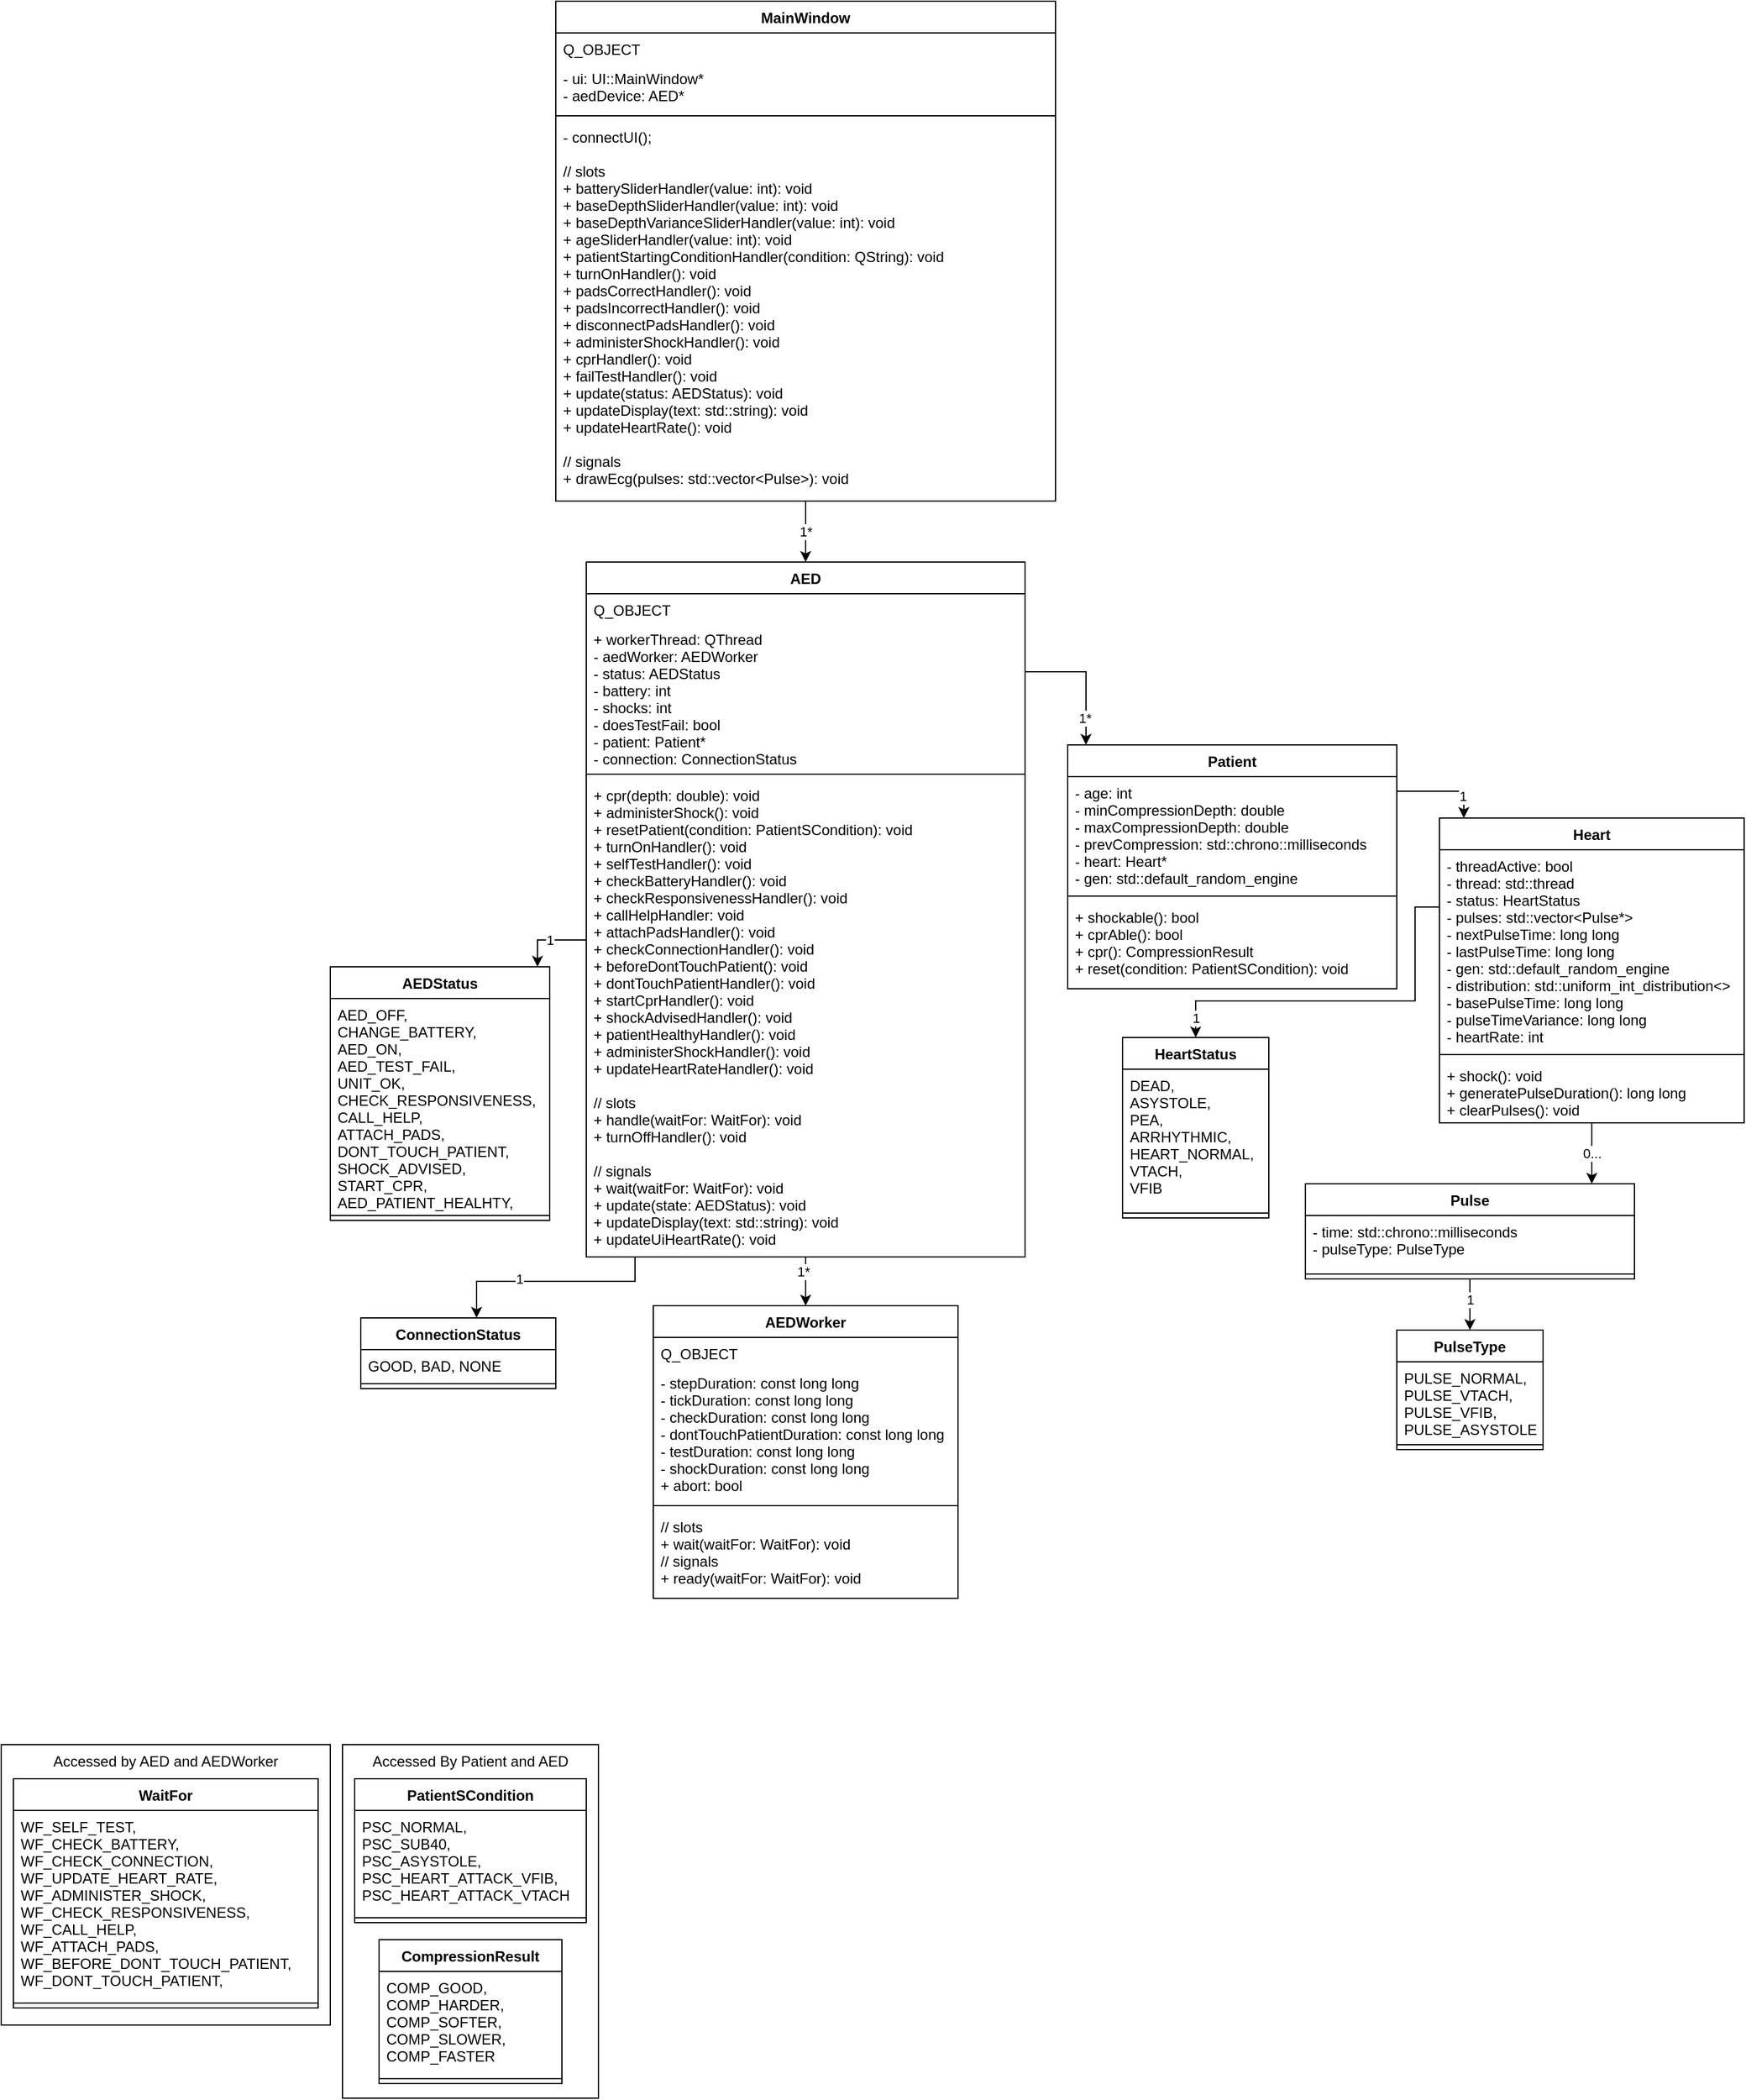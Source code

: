 <mxfile version="22.1.2" type="device">
  <diagram name="Page-1" id="tetlP-_5vaCFwDyEh7tG">
    <mxGraphModel dx="1982" dy="1483" grid="1" gridSize="10" guides="1" tooltips="1" connect="1" arrows="1" fold="1" page="0" pageScale="1" pageWidth="850" pageHeight="1100" math="0" shadow="0">
      <root>
        <mxCell id="0" />
        <mxCell id="1" parent="0" />
        <mxCell id="R-CvlsbuASlIqk1g-vDv-30" value="Accessed By Patient and AED" style="rounded=0;whiteSpace=wrap;html=1;fillColor=none;verticalAlign=top;" parent="1" vertex="1">
          <mxGeometry x="-230" y="920" width="210" height="290" as="geometry" />
        </mxCell>
        <mxCell id="R-CvlsbuASlIqk1g-vDv-13" value="Accessed by AED and AEDWorker" style="rounded=0;whiteSpace=wrap;html=1;fillColor=none;verticalAlign=top;" parent="1" vertex="1">
          <mxGeometry x="-510" y="920" width="270" height="230" as="geometry" />
        </mxCell>
        <mxCell id="tUdZDqMW9yjcQcm0qfBK-10" style="edgeStyle=orthogonalEdgeStyle;rounded=0;orthogonalLoop=1;jettySize=auto;html=1;" parent="1" target="iWsLtl4iKsOkgfnaJagi-5" edge="1">
          <mxGeometry relative="1" as="geometry">
            <Array as="points">
              <mxPoint x="380" y="40" />
            </Array>
            <mxPoint x="330" y="40" as="sourcePoint" />
          </mxGeometry>
        </mxCell>
        <mxCell id="tUdZDqMW9yjcQcm0qfBK-12" value="1*" style="edgeLabel;html=1;align=center;verticalAlign=middle;resizable=0;points=[];" parent="tUdZDqMW9yjcQcm0qfBK-10" vertex="1" connectable="0">
          <mxGeometry x="0.856" y="-1" relative="1" as="geometry">
            <mxPoint y="-14" as="offset" />
          </mxGeometry>
        </mxCell>
        <mxCell id="tUdZDqMW9yjcQcm0qfBK-27" style="edgeStyle=orthogonalEdgeStyle;rounded=0;orthogonalLoop=1;jettySize=auto;html=1;" parent="1" source="ScC2c7ncrTBsJSaWzP-6-5" target="ScC2c7ncrTBsJSaWzP-6-10" edge="1">
          <mxGeometry relative="1" as="geometry">
            <Array as="points">
              <mxPoint x="-70" y="260" />
            </Array>
          </mxGeometry>
        </mxCell>
        <mxCell id="tUdZDqMW9yjcQcm0qfBK-33" value="1" style="edgeLabel;html=1;align=center;verticalAlign=middle;resizable=0;points=[];" parent="tUdZDqMW9yjcQcm0qfBK-27" vertex="1" connectable="0">
          <mxGeometry x="0.674" y="3" relative="1" as="geometry">
            <mxPoint x="7" y="-12" as="offset" />
          </mxGeometry>
        </mxCell>
        <mxCell id="ud9rmG79zEgBOWDLqxx6-9" style="edgeStyle=orthogonalEdgeStyle;rounded=0;orthogonalLoop=1;jettySize=auto;html=1;" parent="1" source="ScC2c7ncrTBsJSaWzP-6-5" target="ud9rmG79zEgBOWDLqxx6-6" edge="1">
          <mxGeometry relative="1" as="geometry">
            <Array as="points">
              <mxPoint x="10" y="540" />
              <mxPoint x="-120" y="540" />
            </Array>
          </mxGeometry>
        </mxCell>
        <mxCell id="R-CvlsbuASlIqk1g-vDv-1" value="1" style="edgeLabel;html=1;align=center;verticalAlign=middle;resizable=0;points=[];" parent="ud9rmG79zEgBOWDLqxx6-9" vertex="1" connectable="0">
          <mxGeometry x="0.498" relative="1" as="geometry">
            <mxPoint x="20" y="-2" as="offset" />
          </mxGeometry>
        </mxCell>
        <mxCell id="cVB_RMK2EeX9Hpx7uE-f-1" value="" style="edgeStyle=orthogonalEdgeStyle;rounded=0;orthogonalLoop=1;jettySize=auto;html=1;" edge="1" parent="1" source="ScC2c7ncrTBsJSaWzP-6-5" target="R-CvlsbuASlIqk1g-vDv-5">
          <mxGeometry relative="1" as="geometry">
            <Array as="points" />
          </mxGeometry>
        </mxCell>
        <mxCell id="cVB_RMK2EeX9Hpx7uE-f-2" value="1*" style="edgeLabel;html=1;align=center;verticalAlign=middle;resizable=0;points=[];" vertex="1" connectable="0" parent="cVB_RMK2EeX9Hpx7uE-f-1">
          <mxGeometry x="-0.421" y="-2" relative="1" as="geometry">
            <mxPoint as="offset" />
          </mxGeometry>
        </mxCell>
        <mxCell id="ScC2c7ncrTBsJSaWzP-6-5" value="AED" style="swimlane;fontStyle=1;align=center;verticalAlign=top;childLayout=stackLayout;horizontal=1;startSize=26;horizontalStack=0;resizeParent=1;resizeParentMax=0;resizeLast=0;collapsible=1;marginBottom=0;" parent="1" vertex="1">
          <mxGeometry x="-30" y="-50" width="360" height="570" as="geometry" />
        </mxCell>
        <mxCell id="ud9rmG79zEgBOWDLqxx6-10" value="Q_OBJECT" style="text;strokeColor=none;fillColor=none;align=left;verticalAlign=top;spacingLeft=4;spacingRight=4;overflow=hidden;rotatable=0;points=[[0,0.5],[1,0.5]];portConstraint=eastwest;" parent="ScC2c7ncrTBsJSaWzP-6-5" vertex="1">
          <mxGeometry y="26" width="360" height="24" as="geometry" />
        </mxCell>
        <mxCell id="ScC2c7ncrTBsJSaWzP-6-6" value="+ workerThread: QThread&#xa;- aedWorker: AEDWorker&#xa;- status: AEDStatus&#xa;- battery: int&#xa;- shocks: int&#xa;- doesTestFail: bool&#xa;- patient: Patient*&#xa;- connection: ConnectionStatus" style="text;strokeColor=none;fillColor=none;align=left;verticalAlign=top;spacingLeft=4;spacingRight=4;overflow=hidden;rotatable=0;points=[[0,0.5],[1,0.5]];portConstraint=eastwest;" parent="ScC2c7ncrTBsJSaWzP-6-5" vertex="1">
          <mxGeometry y="50" width="360" height="120" as="geometry" />
        </mxCell>
        <mxCell id="ScC2c7ncrTBsJSaWzP-6-7" value="" style="line;strokeWidth=1;fillColor=none;align=left;verticalAlign=middle;spacingTop=-1;spacingLeft=3;spacingRight=3;rotatable=0;labelPosition=right;points=[];portConstraint=eastwest;strokeColor=inherit;" parent="ScC2c7ncrTBsJSaWzP-6-5" vertex="1">
          <mxGeometry y="170" width="360" height="8" as="geometry" />
        </mxCell>
        <mxCell id="ScC2c7ncrTBsJSaWzP-6-8" value="+ cpr(depth: double): void&#xa;+ administerShock(): void&#xa;+ resetPatient(condition: PatientSCondition): void&#xa;+ turnOnHandler(): void&#xa;+ selfTestHandler(): void&#xa;+ checkBatteryHandler(): void&#xa;+ checkResponsivenessHandler(): void&#xa;+ callHelpHandler: void&#xa;+ attachPadsHandler(): void&#xa;+ checkConnectionHandler(): void&#xa;+ beforeDontTouchPatient(): void&#xa;+ dontTouchPatientHandler(): void&#xa;+ startCprHandler(): void&#xa;+ shockAdvisedHandler(): void&#xa;+ patientHealthyHandler(): void&#xa;+ administerShockHandler(): void&#xa;+ updateHeartRateHandler(): void&#xa;&#xa;// slots&#xa;+ handle(waitFor: WaitFor): void&#xa;+ turnOffHandler(): void&#xa;&#xa;// signals&#xa;+ wait(waitFor: WaitFor): void&#xa;+ update(state: AEDStatus): void&#xa;+ updateDisplay(text: std::string): void&#xa;+ updateUiHeartRate(): void" style="text;strokeColor=none;fillColor=none;align=left;verticalAlign=top;spacingLeft=4;spacingRight=4;overflow=hidden;rotatable=0;points=[[0,0.5],[1,0.5]];portConstraint=eastwest;" parent="ScC2c7ncrTBsJSaWzP-6-5" vertex="1">
          <mxGeometry y="178" width="360" height="392" as="geometry" />
        </mxCell>
        <mxCell id="ScC2c7ncrTBsJSaWzP-6-10" value="AEDStatus" style="swimlane;fontStyle=1;align=center;verticalAlign=top;childLayout=stackLayout;horizontal=1;startSize=26;horizontalStack=0;resizeParent=1;resizeParentMax=0;resizeLast=0;collapsible=1;marginBottom=0;" parent="1" vertex="1">
          <mxGeometry x="-240" y="282" width="180" height="208" as="geometry" />
        </mxCell>
        <mxCell id="ScC2c7ncrTBsJSaWzP-6-11" value="AED_OFF,&#xa;CHANGE_BATTERY,&#xa;AED_ON,&#xa;AED_TEST_FAIL,&#xa;UNIT_OK,&#xa;CHECK_RESPONSIVENESS,&#xa;CALL_HELP,&#xa;ATTACH_PADS,&#xa;DONT_TOUCH_PATIENT,&#xa;SHOCK_ADVISED,&#xa;START_CPR,&#xa;AED_PATIENT_HEALHTY,&#xa;&#xa;" style="text;align=left;verticalAlign=top;spacingLeft=4;spacingRight=4;overflow=hidden;rotatable=0;points=[[0,0.5],[1,0.5]];portConstraint=eastwest;" parent="ScC2c7ncrTBsJSaWzP-6-10" vertex="1">
          <mxGeometry y="26" width="180" height="174" as="geometry" />
        </mxCell>
        <mxCell id="ScC2c7ncrTBsJSaWzP-6-12" value="" style="line;strokeWidth=1;fillColor=none;align=left;verticalAlign=middle;spacingTop=-1;spacingLeft=3;spacingRight=3;rotatable=0;labelPosition=right;points=[];portConstraint=eastwest;strokeColor=inherit;" parent="ScC2c7ncrTBsJSaWzP-6-10" vertex="1">
          <mxGeometry y="200" width="180" height="8" as="geometry" />
        </mxCell>
        <mxCell id="iWsLtl4iKsOkgfnaJagi-5" value="Patient" style="swimlane;fontStyle=1;align=center;verticalAlign=top;childLayout=stackLayout;horizontal=1;startSize=26;horizontalStack=0;resizeParent=1;resizeParentMax=0;resizeLast=0;collapsible=1;marginBottom=0;" parent="1" vertex="1">
          <mxGeometry x="365" y="100" width="270" height="200" as="geometry" />
        </mxCell>
        <mxCell id="iWsLtl4iKsOkgfnaJagi-6" value="- age: int&#xa;- minCompressionDepth: double&#xa;- maxCompressionDepth: double&#xa;- prevCompression: std::chrono::milliseconds&#xa;- heart: Heart*&#xa;- gen: std::default_random_engine" style="text;strokeColor=none;fillColor=none;align=left;verticalAlign=top;spacingLeft=4;spacingRight=4;overflow=hidden;rotatable=0;points=[[0,0.5],[1,0.5]];portConstraint=eastwest;" parent="iWsLtl4iKsOkgfnaJagi-5" vertex="1">
          <mxGeometry y="26" width="270" height="94" as="geometry" />
        </mxCell>
        <mxCell id="iWsLtl4iKsOkgfnaJagi-7" value="" style="line;strokeWidth=1;fillColor=none;align=left;verticalAlign=middle;spacingTop=-1;spacingLeft=3;spacingRight=3;rotatable=0;labelPosition=right;points=[];portConstraint=eastwest;strokeColor=inherit;" parent="iWsLtl4iKsOkgfnaJagi-5" vertex="1">
          <mxGeometry y="120" width="270" height="8" as="geometry" />
        </mxCell>
        <mxCell id="iWsLtl4iKsOkgfnaJagi-8" value="+ shockable(): bool&#xa;+ cprAble(): bool&#xa;+ cpr(): CompressionResult&#xa;+ reset(condition: PatientSCondition): void" style="text;strokeColor=none;fillColor=none;align=left;verticalAlign=top;spacingLeft=4;spacingRight=4;overflow=hidden;rotatable=0;points=[[0,0.5],[1,0.5]];portConstraint=eastwest;" parent="iWsLtl4iKsOkgfnaJagi-5" vertex="1">
          <mxGeometry y="128" width="270" height="72" as="geometry" />
        </mxCell>
        <mxCell id="tUdZDqMW9yjcQcm0qfBK-9" style="edgeStyle=orthogonalEdgeStyle;rounded=0;orthogonalLoop=1;jettySize=auto;html=1;" parent="1" source="ud9rmG79zEgBOWDLqxx6-12" target="ScC2c7ncrTBsJSaWzP-6-5" edge="1">
          <mxGeometry relative="1" as="geometry">
            <Array as="points">
              <mxPoint x="150" y="-210" />
              <mxPoint x="150" y="-210" />
            </Array>
          </mxGeometry>
        </mxCell>
        <mxCell id="tUdZDqMW9yjcQcm0qfBK-32" value="1*" style="edgeLabel;html=1;align=center;verticalAlign=middle;resizable=0;points=[];" parent="tUdZDqMW9yjcQcm0qfBK-9" vertex="1" connectable="0">
          <mxGeometry x="-0.553" y="1" relative="1" as="geometry">
            <mxPoint x="-1" y="14" as="offset" />
          </mxGeometry>
        </mxCell>
        <mxCell id="R-CvlsbuASlIqk1g-vDv-21" style="edgeStyle=orthogonalEdgeStyle;rounded=0;orthogonalLoop=1;jettySize=auto;html=1;" parent="1" source="8n3uGZt4mPmKabwt7QO_-19" target="R-CvlsbuASlIqk1g-vDv-18" edge="1">
          <mxGeometry relative="1" as="geometry" />
        </mxCell>
        <mxCell id="R-CvlsbuASlIqk1g-vDv-23" value="1" style="edgeLabel;html=1;align=center;verticalAlign=middle;resizable=0;points=[];" parent="R-CvlsbuASlIqk1g-vDv-21" vertex="1" connectable="0">
          <mxGeometry x="-0.217" relative="1" as="geometry">
            <mxPoint as="offset" />
          </mxGeometry>
        </mxCell>
        <mxCell id="8n3uGZt4mPmKabwt7QO_-19" value="Pulse" style="swimlane;fontStyle=1;align=center;verticalAlign=top;childLayout=stackLayout;horizontal=1;startSize=26;horizontalStack=0;resizeParent=1;resizeParentMax=0;resizeLast=0;collapsible=1;marginBottom=0;" parent="1" vertex="1">
          <mxGeometry x="560" y="460" width="270" height="78" as="geometry" />
        </mxCell>
        <mxCell id="8n3uGZt4mPmKabwt7QO_-20" value="- time: std::chrono::milliseconds&#xa;- pulseType: PulseType" style="text;strokeColor=none;fillColor=none;align=left;verticalAlign=top;spacingLeft=4;spacingRight=4;overflow=hidden;rotatable=0;points=[[0,0.5],[1,0.5]];portConstraint=eastwest;" parent="8n3uGZt4mPmKabwt7QO_-19" vertex="1">
          <mxGeometry y="26" width="270" height="44" as="geometry" />
        </mxCell>
        <mxCell id="8n3uGZt4mPmKabwt7QO_-21" value="" style="line;strokeWidth=1;fillColor=none;align=left;verticalAlign=middle;spacingTop=-1;spacingLeft=3;spacingRight=3;rotatable=0;labelPosition=right;points=[];portConstraint=eastwest;strokeColor=inherit;" parent="8n3uGZt4mPmKabwt7QO_-19" vertex="1">
          <mxGeometry y="70" width="270" height="8" as="geometry" />
        </mxCell>
        <mxCell id="tUdZDqMW9yjcQcm0qfBK-29" value="0..." style="edgeStyle=orthogonalEdgeStyle;rounded=0;orthogonalLoop=1;jettySize=auto;html=1;" parent="1" source="8n3uGZt4mPmKabwt7QO_-25" target="8n3uGZt4mPmKabwt7QO_-19" edge="1">
          <mxGeometry relative="1" as="geometry">
            <Array as="points">
              <mxPoint x="760" y="360" />
              <mxPoint x="760" y="360" />
            </Array>
          </mxGeometry>
        </mxCell>
        <mxCell id="8n3uGZt4mPmKabwt7QO_-25" value="Heart" style="swimlane;fontStyle=1;align=center;verticalAlign=top;childLayout=stackLayout;horizontal=1;startSize=26;horizontalStack=0;resizeParent=1;resizeParentMax=0;resizeLast=0;collapsible=1;marginBottom=0;" parent="1" vertex="1">
          <mxGeometry x="670" y="160" width="250" height="250" as="geometry" />
        </mxCell>
        <mxCell id="8n3uGZt4mPmKabwt7QO_-26" value="- threadActive: bool&#xa;- thread: std::thread&#xa;- status: HeartStatus&#xa;- pulses: std::vector&lt;Pulse*&gt;&#xa;- nextPulseTime: long long&#xa;- lastPulseTime: long long&#xa;- gen: std::default_random_engine&#xa;- distribution: std::uniform_int_distribution&lt;&gt;&#xa;- basePulseTime: long long&#xa;- pulseTimeVariance: long long&#xa;- heartRate: int" style="text;strokeColor=none;fillColor=none;align=left;verticalAlign=top;spacingLeft=4;spacingRight=4;overflow=hidden;rotatable=0;points=[[0,0.5],[1,0.5]];portConstraint=eastwest;" parent="8n3uGZt4mPmKabwt7QO_-25" vertex="1">
          <mxGeometry y="26" width="250" height="164" as="geometry" />
        </mxCell>
        <mxCell id="8n3uGZt4mPmKabwt7QO_-27" value="" style="line;strokeWidth=1;fillColor=none;align=left;verticalAlign=middle;spacingTop=-1;spacingLeft=3;spacingRight=3;rotatable=0;labelPosition=right;points=[];portConstraint=eastwest;strokeColor=inherit;" parent="8n3uGZt4mPmKabwt7QO_-25" vertex="1">
          <mxGeometry y="190" width="250" height="8" as="geometry" />
        </mxCell>
        <mxCell id="8n3uGZt4mPmKabwt7QO_-28" value="+ shock(): void&#xa;+ generatePulseDuration(): long long&#xa;+ clearPulses(): void" style="text;strokeColor=none;fillColor=none;align=left;verticalAlign=top;spacingLeft=4;spacingRight=4;overflow=hidden;rotatable=0;points=[[0,0.5],[1,0.5]];portConstraint=eastwest;" parent="8n3uGZt4mPmKabwt7QO_-25" vertex="1">
          <mxGeometry y="198" width="250" height="52" as="geometry" />
        </mxCell>
        <mxCell id="8n3uGZt4mPmKabwt7QO_-33" value="HeartStatus" style="swimlane;fontStyle=1;align=center;verticalAlign=top;childLayout=stackLayout;horizontal=1;startSize=26;horizontalStack=0;resizeParent=1;resizeParentMax=0;resizeLast=0;collapsible=1;marginBottom=0;" parent="1" vertex="1">
          <mxGeometry x="410" y="340" width="120" height="148" as="geometry" />
        </mxCell>
        <mxCell id="8n3uGZt4mPmKabwt7QO_-34" value="DEAD,&#xa;ASYSTOLE,&#xa;PEA,&#xa;ARRHYTHMIC,&#xa;HEART_NORMAL,&#xa;VTACH,&#xa;VFIB" style="text;strokeColor=none;fillColor=none;align=left;verticalAlign=top;spacingLeft=4;spacingRight=4;overflow=hidden;rotatable=0;points=[[0,0.5],[1,0.5]];portConstraint=eastwest;" parent="8n3uGZt4mPmKabwt7QO_-33" vertex="1">
          <mxGeometry y="26" width="120" height="114" as="geometry" />
        </mxCell>
        <mxCell id="8n3uGZt4mPmKabwt7QO_-35" value="" style="line;strokeWidth=1;fillColor=none;align=left;verticalAlign=middle;spacingTop=-1;spacingLeft=3;spacingRight=3;rotatable=0;labelPosition=right;points=[];portConstraint=eastwest;strokeColor=inherit;" parent="8n3uGZt4mPmKabwt7QO_-33" vertex="1">
          <mxGeometry y="140" width="120" height="8" as="geometry" />
        </mxCell>
        <mxCell id="tUdZDqMW9yjcQcm0qfBK-4" style="edgeStyle=orthogonalEdgeStyle;rounded=0;orthogonalLoop=1;jettySize=auto;html=1;entryX=0.5;entryY=0;entryDx=0;entryDy=0;" parent="1" source="8n3uGZt4mPmKabwt7QO_-26" target="8n3uGZt4mPmKabwt7QO_-33" edge="1">
          <mxGeometry relative="1" as="geometry">
            <Array as="points">
              <mxPoint x="650" y="233" />
              <mxPoint x="650" y="310" />
              <mxPoint x="470" y="310" />
            </Array>
          </mxGeometry>
        </mxCell>
        <mxCell id="tUdZDqMW9yjcQcm0qfBK-16" value="1" style="edgeLabel;html=1;align=center;verticalAlign=middle;resizable=0;points=[];" parent="tUdZDqMW9yjcQcm0qfBK-4" vertex="1" connectable="0">
          <mxGeometry x="0.622" y="2" relative="1" as="geometry">
            <mxPoint x="-28" y="12" as="offset" />
          </mxGeometry>
        </mxCell>
        <mxCell id="tUdZDqMW9yjcQcm0qfBK-14" style="edgeStyle=orthogonalEdgeStyle;rounded=0;orthogonalLoop=1;jettySize=auto;html=1;" parent="1" source="iWsLtl4iKsOkgfnaJagi-6" target="8n3uGZt4mPmKabwt7QO_-25" edge="1">
          <mxGeometry relative="1" as="geometry">
            <Array as="points">
              <mxPoint x="690" y="138" />
            </Array>
          </mxGeometry>
        </mxCell>
        <mxCell id="tUdZDqMW9yjcQcm0qfBK-15" value="1" style="edgeLabel;html=1;align=center;verticalAlign=middle;resizable=0;points=[];" parent="tUdZDqMW9yjcQcm0qfBK-14" vertex="1" connectable="0">
          <mxGeometry x="0.515" y="-1" relative="1" as="geometry">
            <mxPoint as="offset" />
          </mxGeometry>
        </mxCell>
        <mxCell id="xqC8oByBqdCN9CtkP7oa-1" value="MainWindow" style="swimlane;fontStyle=1;align=center;verticalAlign=top;childLayout=stackLayout;horizontal=1;startSize=26;horizontalStack=0;resizeParent=1;resizeParentMax=0;resizeLast=0;collapsible=1;marginBottom=0;" parent="1" vertex="1">
          <mxGeometry x="-55" y="-510" width="410" height="410" as="geometry" />
        </mxCell>
        <mxCell id="xqC8oByBqdCN9CtkP7oa-2" value="Q_OBJECT" style="text;strokeColor=none;fillColor=none;align=left;verticalAlign=top;spacingLeft=4;spacingRight=4;overflow=hidden;rotatable=0;points=[[0,0.5],[1,0.5]];portConstraint=eastwest;" parent="xqC8oByBqdCN9CtkP7oa-1" vertex="1">
          <mxGeometry y="26" width="410" height="24" as="geometry" />
        </mxCell>
        <mxCell id="xqC8oByBqdCN9CtkP7oa-3" value="- ui: UI::MainWindow*&#xa;- aedDevice: AED*" style="text;strokeColor=none;fillColor=none;align=left;verticalAlign=top;spacingLeft=4;spacingRight=4;overflow=hidden;rotatable=0;points=[[0,0.5],[1,0.5]];portConstraint=eastwest;" parent="xqC8oByBqdCN9CtkP7oa-1" vertex="1">
          <mxGeometry y="50" width="410" height="40" as="geometry" />
        </mxCell>
        <mxCell id="xqC8oByBqdCN9CtkP7oa-4" value="" style="line;strokeWidth=1;fillColor=none;align=left;verticalAlign=middle;spacingTop=-1;spacingLeft=3;spacingRight=3;rotatable=0;labelPosition=right;points=[];portConstraint=eastwest;strokeColor=inherit;" parent="xqC8oByBqdCN9CtkP7oa-1" vertex="1">
          <mxGeometry y="90" width="410" height="8" as="geometry" />
        </mxCell>
        <mxCell id="ud9rmG79zEgBOWDLqxx6-12" value="- connectUI();&#xa;&#xa;// slots&#xa;+ batterySliderHandler(value: int): void&#xa;+ baseDepthSliderHandler(value: int): void&#xa;+ baseDepthVarianceSliderHandler(value: int): void&#xa;+ ageSliderHandler(value: int): void&#xa;+ patientStartingConditionHandler(condition: QString): void&#xa;+ turnOnHandler(): void&#xa;+ padsCorrectHandler(): void&#xa;+ padsIncorrectHandler(): void&#xa;+ disconnectPadsHandler(): void&#xa;+ administerShockHandler(): void&#xa;+ cprHandler(): void&#xa;+ failTestHandler(): void&#xa;+ update(status: AEDStatus): void&#xa;+ updateDisplay(text: std::string): void&#xa;+ updateHeartRate(): void&#xa;&#xa;// signals&#xa;+ drawEcg(pulses: std::vector&lt;Pulse&gt;): void" style="text;strokeColor=none;fillColor=none;align=left;verticalAlign=top;spacingLeft=4;spacingRight=4;overflow=hidden;rotatable=0;points=[[0,0.5],[1,0.5]];portConstraint=eastwest;" parent="xqC8oByBqdCN9CtkP7oa-1" vertex="1">
          <mxGeometry y="98" width="410" height="312" as="geometry" />
        </mxCell>
        <mxCell id="ud9rmG79zEgBOWDLqxx6-6" value="ConnectionStatus" style="swimlane;fontStyle=1;align=center;verticalAlign=top;childLayout=stackLayout;horizontal=1;startSize=26;horizontalStack=0;resizeParent=1;resizeParentMax=0;resizeLast=0;collapsible=1;marginBottom=0;" parent="1" vertex="1">
          <mxGeometry x="-215" y="570" width="160" height="58" as="geometry" />
        </mxCell>
        <mxCell id="ud9rmG79zEgBOWDLqxx6-7" value="GOOD, BAD, NONE" style="text;align=left;verticalAlign=top;spacingLeft=4;spacingRight=4;overflow=hidden;rotatable=0;points=[[0,0.5],[1,0.5]];portConstraint=eastwest;" parent="ud9rmG79zEgBOWDLqxx6-6" vertex="1">
          <mxGeometry y="26" width="160" height="24" as="geometry" />
        </mxCell>
        <mxCell id="ud9rmG79zEgBOWDLqxx6-8" value="" style="line;strokeWidth=1;fillColor=none;align=left;verticalAlign=middle;spacingTop=-1;spacingLeft=3;spacingRight=3;rotatable=0;labelPosition=right;points=[];portConstraint=eastwest;strokeColor=inherit;" parent="ud9rmG79zEgBOWDLqxx6-6" vertex="1">
          <mxGeometry y="50" width="160" height="8" as="geometry" />
        </mxCell>
        <mxCell id="R-CvlsbuASlIqk1g-vDv-2" value="WaitFor" style="swimlane;fontStyle=1;align=center;verticalAlign=top;childLayout=stackLayout;horizontal=1;startSize=26;horizontalStack=0;resizeParent=1;resizeParentMax=0;resizeLast=0;collapsible=1;marginBottom=0;" parent="1" vertex="1">
          <mxGeometry x="-500" y="948" width="250" height="188" as="geometry" />
        </mxCell>
        <mxCell id="R-CvlsbuASlIqk1g-vDv-3" value="WF_SELF_TEST,&#xa;WF_CHECK_BATTERY,&#xa;WF_CHECK_CONNECTION,&#xa;WF_UPDATE_HEART_RATE,&#xa;WF_ADMINISTER_SHOCK,&#xa;WF_CHECK_RESPONSIVENESS,&#xa;WF_CALL_HELP,&#xa;WF_ATTACH_PADS,&#xa;WF_BEFORE_DONT_TOUCH_PATIENT,&#xa;WF_DONT_TOUCH_PATIENT," style="text;align=left;verticalAlign=top;spacingLeft=4;spacingRight=4;overflow=hidden;rotatable=0;points=[[0,0.5],[1,0.5]];portConstraint=eastwest;" parent="R-CvlsbuASlIqk1g-vDv-2" vertex="1">
          <mxGeometry y="26" width="250" height="154" as="geometry" />
        </mxCell>
        <mxCell id="R-CvlsbuASlIqk1g-vDv-4" value="" style="line;strokeWidth=1;fillColor=none;align=left;verticalAlign=middle;spacingTop=-1;spacingLeft=3;spacingRight=3;rotatable=0;labelPosition=right;points=[];portConstraint=eastwest;strokeColor=inherit;" parent="R-CvlsbuASlIqk1g-vDv-2" vertex="1">
          <mxGeometry y="180" width="250" height="8" as="geometry" />
        </mxCell>
        <mxCell id="R-CvlsbuASlIqk1g-vDv-5" value="AEDWorker" style="swimlane;fontStyle=1;align=center;verticalAlign=top;childLayout=stackLayout;horizontal=1;startSize=26;horizontalStack=0;resizeParent=1;resizeParentMax=0;resizeLast=0;collapsible=1;marginBottom=0;" parent="1" vertex="1">
          <mxGeometry x="25" y="560" width="250" height="240" as="geometry" />
        </mxCell>
        <mxCell id="R-CvlsbuASlIqk1g-vDv-6" value="Q_OBJECT" style="text;strokeColor=none;fillColor=none;align=left;verticalAlign=top;spacingLeft=4;spacingRight=4;overflow=hidden;rotatable=0;points=[[0,0.5],[1,0.5]];portConstraint=eastwest;" parent="R-CvlsbuASlIqk1g-vDv-5" vertex="1">
          <mxGeometry y="26" width="250" height="24" as="geometry" />
        </mxCell>
        <mxCell id="R-CvlsbuASlIqk1g-vDv-7" value="- stepDuration: const long long&#xa;- tickDuration: const long long&#xa;- checkDuration: const long long&#xa;- dontTouchPatientDuration: const long long&#xa;- testDuration: const long long&#xa;- shockDuration: const long long&#xa;+ abort: bool" style="text;strokeColor=none;fillColor=none;align=left;verticalAlign=top;spacingLeft=4;spacingRight=4;overflow=hidden;rotatable=0;points=[[0,0.5],[1,0.5]];portConstraint=eastwest;" parent="R-CvlsbuASlIqk1g-vDv-5" vertex="1">
          <mxGeometry y="50" width="250" height="110" as="geometry" />
        </mxCell>
        <mxCell id="R-CvlsbuASlIqk1g-vDv-8" value="" style="line;strokeWidth=1;fillColor=none;align=left;verticalAlign=middle;spacingTop=-1;spacingLeft=3;spacingRight=3;rotatable=0;labelPosition=right;points=[];portConstraint=eastwest;strokeColor=inherit;" parent="R-CvlsbuASlIqk1g-vDv-5" vertex="1">
          <mxGeometry y="160" width="250" height="8" as="geometry" />
        </mxCell>
        <mxCell id="R-CvlsbuASlIqk1g-vDv-9" value="// slots&#xa;+ wait(waitFor: WaitFor): void&#xa;// signals&#xa;+ ready(waitFor: WaitFor): void" style="text;strokeColor=none;fillColor=none;align=left;verticalAlign=top;spacingLeft=4;spacingRight=4;overflow=hidden;rotatable=0;points=[[0,0.5],[1,0.5]];portConstraint=eastwest;" parent="R-CvlsbuASlIqk1g-vDv-5" vertex="1">
          <mxGeometry y="168" width="250" height="72" as="geometry" />
        </mxCell>
        <mxCell id="R-CvlsbuASlIqk1g-vDv-18" value="PulseType" style="swimlane;fontStyle=1;align=center;verticalAlign=top;childLayout=stackLayout;horizontal=1;startSize=26;horizontalStack=0;resizeParent=1;resizeParentMax=0;resizeLast=0;collapsible=1;marginBottom=0;" parent="1" vertex="1">
          <mxGeometry x="635" y="580" width="120" height="98" as="geometry" />
        </mxCell>
        <mxCell id="R-CvlsbuASlIqk1g-vDv-19" value="PULSE_NORMAL,&#xa;PULSE_VTACH,&#xa;PULSE_VFIB,&#xa;PULSE_ASYSTOLE" style="text;strokeColor=none;fillColor=none;align=left;verticalAlign=top;spacingLeft=4;spacingRight=4;overflow=hidden;rotatable=0;points=[[0,0.5],[1,0.5]];portConstraint=eastwest;" parent="R-CvlsbuASlIqk1g-vDv-18" vertex="1">
          <mxGeometry y="26" width="120" height="64" as="geometry" />
        </mxCell>
        <mxCell id="R-CvlsbuASlIqk1g-vDv-20" value="" style="line;strokeWidth=1;fillColor=none;align=left;verticalAlign=middle;spacingTop=-1;spacingLeft=3;spacingRight=3;rotatable=0;labelPosition=right;points=[];portConstraint=eastwest;strokeColor=inherit;" parent="R-CvlsbuASlIqk1g-vDv-18" vertex="1">
          <mxGeometry y="90" width="120" height="8" as="geometry" />
        </mxCell>
        <mxCell id="R-CvlsbuASlIqk1g-vDv-24" value="PatientSCondition" style="swimlane;fontStyle=1;align=center;verticalAlign=top;childLayout=stackLayout;horizontal=1;startSize=26;horizontalStack=0;resizeParent=1;resizeParentMax=0;resizeLast=0;collapsible=1;marginBottom=0;" parent="1" vertex="1">
          <mxGeometry x="-220" y="948" width="190" height="118" as="geometry" />
        </mxCell>
        <mxCell id="R-CvlsbuASlIqk1g-vDv-25" value="PSC_NORMAL,&#xa;PSC_SUB40,&#xa;PSC_ASYSTOLE,&#xa;PSC_HEART_ATTACK_VFIB,&#xa;PSC_HEART_ATTACK_VTACH" style="text;strokeColor=none;fillColor=none;align=left;verticalAlign=top;spacingLeft=4;spacingRight=4;overflow=hidden;rotatable=0;points=[[0,0.5],[1,0.5]];portConstraint=eastwest;" parent="R-CvlsbuASlIqk1g-vDv-24" vertex="1">
          <mxGeometry y="26" width="190" height="84" as="geometry" />
        </mxCell>
        <mxCell id="R-CvlsbuASlIqk1g-vDv-26" value="" style="line;strokeWidth=1;fillColor=none;align=left;verticalAlign=middle;spacingTop=-1;spacingLeft=3;spacingRight=3;rotatable=0;labelPosition=right;points=[];portConstraint=eastwest;strokeColor=inherit;" parent="R-CvlsbuASlIqk1g-vDv-24" vertex="1">
          <mxGeometry y="110" width="190" height="8" as="geometry" />
        </mxCell>
        <mxCell id="R-CvlsbuASlIqk1g-vDv-27" value="CompressionResult" style="swimlane;fontStyle=1;align=center;verticalAlign=top;childLayout=stackLayout;horizontal=1;startSize=26;horizontalStack=0;resizeParent=1;resizeParentMax=0;resizeLast=0;collapsible=1;marginBottom=0;" parent="1" vertex="1">
          <mxGeometry x="-200" y="1080" width="150" height="118" as="geometry" />
        </mxCell>
        <mxCell id="R-CvlsbuASlIqk1g-vDv-28" value="COMP_GOOD,&#xa;COMP_HARDER,&#xa;COMP_SOFTER,&#xa;COMP_SLOWER,&#xa;COMP_FASTER" style="text;strokeColor=none;fillColor=none;align=left;verticalAlign=top;spacingLeft=4;spacingRight=4;overflow=hidden;rotatable=0;points=[[0,0.5],[1,0.5]];portConstraint=eastwest;" parent="R-CvlsbuASlIqk1g-vDv-27" vertex="1">
          <mxGeometry y="26" width="150" height="84" as="geometry" />
        </mxCell>
        <mxCell id="R-CvlsbuASlIqk1g-vDv-29" value="" style="line;strokeWidth=1;fillColor=none;align=left;verticalAlign=middle;spacingTop=-1;spacingLeft=3;spacingRight=3;rotatable=0;labelPosition=right;points=[];portConstraint=eastwest;strokeColor=inherit;" parent="R-CvlsbuASlIqk1g-vDv-27" vertex="1">
          <mxGeometry y="110" width="150" height="8" as="geometry" />
        </mxCell>
      </root>
    </mxGraphModel>
  </diagram>
</mxfile>
